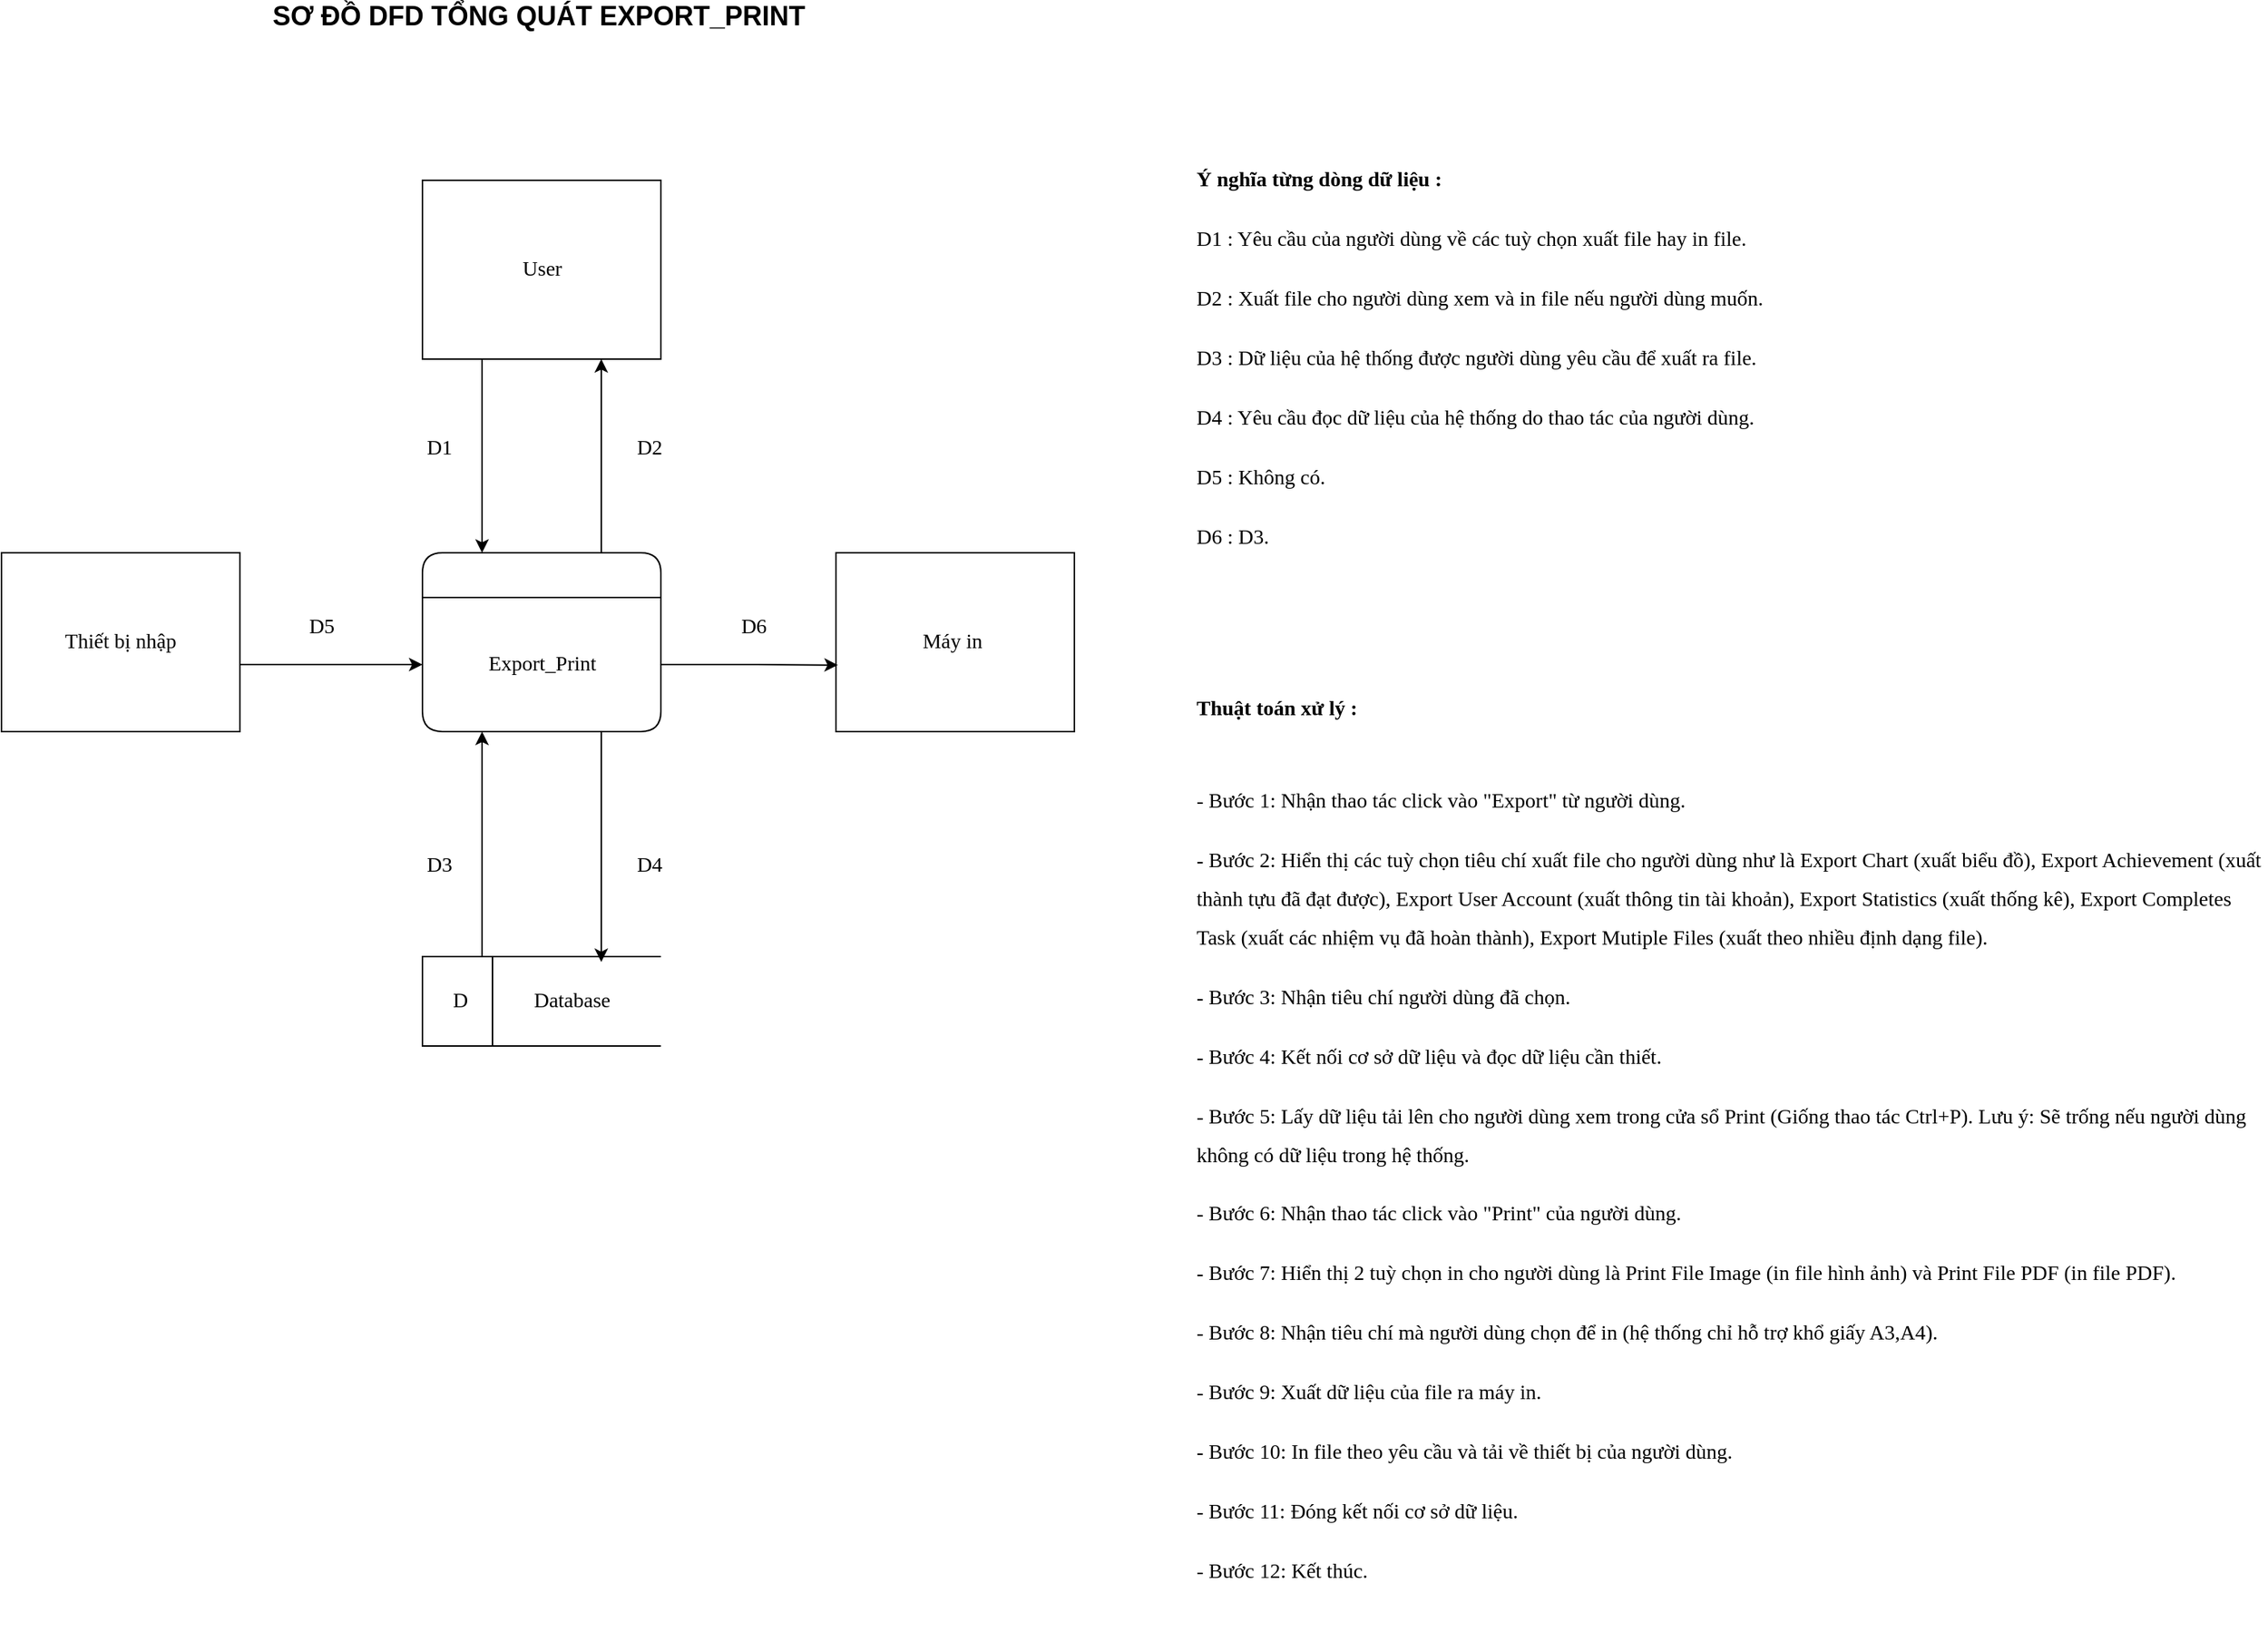<mxfile version="13.9.2" type="device"><diagram id="LyHncfJVUUQ7ihSpuBtp" name="Page-1"><mxGraphModel dx="738" dy="1677" grid="1" gridSize="10" guides="1" tooltips="1" connect="1" arrows="1" fold="1" page="1" pageScale="1" pageWidth="827" pageHeight="1169" math="0" shadow="0"><root><mxCell id="0"/><mxCell id="1" parent="0"/><mxCell id="8qcMoCoU_8cXBe1GnI__-13" style="edgeStyle=orthogonalEdgeStyle;rounded=0;orthogonalLoop=1;jettySize=auto;html=1;exitX=0.75;exitY=0;exitDx=0;exitDy=0;entryX=0.75;entryY=1;entryDx=0;entryDy=0;" parent="1" source="8qcMoCoU_8cXBe1GnI__-1" target="8qcMoCoU_8cXBe1GnI__-3" edge="1"><mxGeometry relative="1" as="geometry"/></mxCell><mxCell id="8qcMoCoU_8cXBe1GnI__-1" value="" style="swimlane;childLayout=stackLayout;horizontal=1;startSize=30;horizontalStack=0;rounded=1;fontSize=14;fontStyle=0;strokeWidth=1;resizeParent=0;resizeLast=1;shadow=0;dashed=0;align=center;html=1;fontFamily=Verdana;" parent="1" vertex="1"><mxGeometry x="402.5" y="-760" width="160" height="120" as="geometry"><mxRectangle x="160" y="200" width="50" height="30" as="alternateBounds"/></mxGeometry></mxCell><mxCell id="8qcMoCoU_8cXBe1GnI__-2" value="Export_Print" style="text;html=1;strokeColor=none;fillColor=none;align=center;verticalAlign=middle;whiteSpace=wrap;rounded=0;fontFamily=Verdana;fontSize=14;" parent="8qcMoCoU_8cXBe1GnI__-1" vertex="1"><mxGeometry y="30" width="160" height="90" as="geometry"/></mxCell><mxCell id="8qcMoCoU_8cXBe1GnI__-12" style="edgeStyle=orthogonalEdgeStyle;rounded=0;orthogonalLoop=1;jettySize=auto;html=1;exitX=0.25;exitY=1;exitDx=0;exitDy=0;entryX=0.25;entryY=0;entryDx=0;entryDy=0;" parent="1" source="8qcMoCoU_8cXBe1GnI__-3" target="8qcMoCoU_8cXBe1GnI__-1" edge="1"><mxGeometry relative="1" as="geometry"/></mxCell><mxCell id="8qcMoCoU_8cXBe1GnI__-3" value="User" style="rounded=0;whiteSpace=wrap;html=1;fontFamily=Verdana;fontSize=14;" parent="1" vertex="1"><mxGeometry x="402.5" y="-1010" width="160" height="120" as="geometry"/></mxCell><mxCell id="8qcMoCoU_8cXBe1GnI__-5" value="" style="group" parent="1" vertex="1" connectable="0"><mxGeometry x="402.5" y="-490" width="160" height="61" as="geometry"/></mxCell><mxCell id="8qcMoCoU_8cXBe1GnI__-6" value="" style="strokeWidth=1;html=1;shape=mxgraph.flowchart.annotation_1;align=left;pointerEvents=1;" parent="8qcMoCoU_8cXBe1GnI__-5" vertex="1"><mxGeometry y="1" width="160" height="60" as="geometry"/></mxCell><mxCell id="8qcMoCoU_8cXBe1GnI__-7" value="" style="endArrow=none;html=1;fontFamily=Verdana;fontSize=14;" parent="8qcMoCoU_8cXBe1GnI__-5" edge="1"><mxGeometry width="50" height="50" relative="1" as="geometry"><mxPoint x="47" y="60.5" as="sourcePoint"/><mxPoint x="47" y="0.5" as="targetPoint"/></mxGeometry></mxCell><mxCell id="8qcMoCoU_8cXBe1GnI__-8" value="D" style="text;html=1;strokeColor=none;fillColor=none;align=center;verticalAlign=middle;whiteSpace=wrap;rounded=0;fontFamily=Verdana;fontSize=14;" parent="8qcMoCoU_8cXBe1GnI__-5" vertex="1"><mxGeometry x="10" y="20.5" width="30" height="20" as="geometry"/></mxCell><mxCell id="8qcMoCoU_8cXBe1GnI__-9" value="Database" style="text;html=1;strokeColor=none;fillColor=none;align=center;verticalAlign=middle;whiteSpace=wrap;rounded=0;fontFamily=Verdana;fontSize=14;" parent="8qcMoCoU_8cXBe1GnI__-5" vertex="1"><mxGeometry x="60" y="21" width="80" height="20" as="geometry"/></mxCell><mxCell id="8qcMoCoU_8cXBe1GnI__-10" value="D1" style="text;html=1;strokeColor=none;fillColor=none;align=center;verticalAlign=middle;whiteSpace=wrap;rounded=0;fontFamily=Verdana;fontSize=14;" parent="1" vertex="1"><mxGeometry x="389" y="-850" width="50" height="40" as="geometry"/></mxCell><mxCell id="8qcMoCoU_8cXBe1GnI__-11" value="&lt;font style=&quot;font-size: 18px&quot;&gt;&lt;b&gt;SƠ&amp;nbsp;ĐỒ DFD TỔNG QUÁT EXPORT_PRINT&lt;/b&gt;&lt;/font&gt;" style="text;html=1;strokeColor=none;fillColor=none;align=left;verticalAlign=middle;whiteSpace=wrap;rounded=0;" parent="1" vertex="1"><mxGeometry x="300" y="-1130" width="365" height="20" as="geometry"/></mxCell><mxCell id="8qcMoCoU_8cXBe1GnI__-14" style="edgeStyle=orthogonalEdgeStyle;rounded=0;orthogonalLoop=1;jettySize=auto;html=1;exitX=0.75;exitY=1;exitDx=0;exitDy=0;entryX=0.75;entryY=0.061;entryDx=0;entryDy=0;entryPerimeter=0;" parent="1" source="8qcMoCoU_8cXBe1GnI__-2" target="8qcMoCoU_8cXBe1GnI__-6" edge="1"><mxGeometry relative="1" as="geometry"/></mxCell><mxCell id="8qcMoCoU_8cXBe1GnI__-15" style="edgeStyle=orthogonalEdgeStyle;rounded=0;orthogonalLoop=1;jettySize=auto;html=1;exitX=0.5;exitY=0;exitDx=0;exitDy=0;exitPerimeter=0;entryX=0.25;entryY=1;entryDx=0;entryDy=0;" parent="1" source="8qcMoCoU_8cXBe1GnI__-6" target="8qcMoCoU_8cXBe1GnI__-2" edge="1"><mxGeometry relative="1" as="geometry"><Array as="points"><mxPoint x="443" y="-489"/></Array></mxGeometry></mxCell><mxCell id="8qcMoCoU_8cXBe1GnI__-24" style="edgeStyle=orthogonalEdgeStyle;rounded=0;orthogonalLoop=1;jettySize=auto;html=1;exitX=1;exitY=0.5;exitDx=0;exitDy=0;entryX=0;entryY=0.5;entryDx=0;entryDy=0;" parent="1" source="8qcMoCoU_8cXBe1GnI__-16" target="8qcMoCoU_8cXBe1GnI__-2" edge="1"><mxGeometry relative="1" as="geometry"><Array as="points"><mxPoint x="240" y="-685"/></Array></mxGeometry></mxCell><mxCell id="8qcMoCoU_8cXBe1GnI__-16" value="Thiết bị nhập" style="rounded=0;whiteSpace=wrap;html=1;fontFamily=Verdana;fontSize=14;" parent="1" vertex="1"><mxGeometry x="120" y="-760" width="160" height="120" as="geometry"/></mxCell><mxCell id="8qcMoCoU_8cXBe1GnI__-17" value="Máy in&amp;nbsp;" style="rounded=0;whiteSpace=wrap;html=1;fontFamily=Verdana;fontSize=14;" parent="1" vertex="1"><mxGeometry x="680" y="-760" width="160" height="120" as="geometry"/></mxCell><mxCell id="8qcMoCoU_8cXBe1GnI__-23" style="edgeStyle=orthogonalEdgeStyle;rounded=0;orthogonalLoop=1;jettySize=auto;html=1;entryX=0.008;entryY=0.628;entryDx=0;entryDy=0;entryPerimeter=0;" parent="1" source="8qcMoCoU_8cXBe1GnI__-2" target="8qcMoCoU_8cXBe1GnI__-17" edge="1"><mxGeometry relative="1" as="geometry"/></mxCell><mxCell id="8qcMoCoU_8cXBe1GnI__-25" value="D2" style="text;html=1;strokeColor=none;fillColor=none;align=center;verticalAlign=middle;whiteSpace=wrap;rounded=0;fontFamily=Verdana;fontSize=14;" parent="1" vertex="1"><mxGeometry x="530" y="-850" width="50" height="40" as="geometry"/></mxCell><mxCell id="8qcMoCoU_8cXBe1GnI__-26" value="D6" style="text;html=1;strokeColor=none;fillColor=none;align=center;verticalAlign=middle;whiteSpace=wrap;rounded=0;fontFamily=Verdana;fontSize=14;" parent="1" vertex="1"><mxGeometry x="600" y="-730" width="50" height="40" as="geometry"/></mxCell><mxCell id="8qcMoCoU_8cXBe1GnI__-27" value="D4" style="text;html=1;strokeColor=none;fillColor=none;align=center;verticalAlign=middle;whiteSpace=wrap;rounded=0;fontFamily=Verdana;fontSize=14;" parent="1" vertex="1"><mxGeometry x="530" y="-570" width="50" height="40" as="geometry"/></mxCell><mxCell id="8qcMoCoU_8cXBe1GnI__-28" value="D3" style="text;html=1;strokeColor=none;fillColor=none;align=center;verticalAlign=middle;whiteSpace=wrap;rounded=0;fontFamily=Verdana;fontSize=14;" parent="1" vertex="1"><mxGeometry x="389" y="-570" width="50" height="40" as="geometry"/></mxCell><mxCell id="8qcMoCoU_8cXBe1GnI__-29" value="D5" style="text;html=1;strokeColor=none;fillColor=none;align=center;verticalAlign=middle;whiteSpace=wrap;rounded=0;fontFamily=Verdana;fontSize=14;" parent="1" vertex="1"><mxGeometry x="310" y="-730" width="50" height="40" as="geometry"/></mxCell><mxCell id="8qcMoCoU_8cXBe1GnI__-30" value="&lt;b&gt;Ý nghĩa từng dòng dữ liệu :&lt;/b&gt;" style="text;html=1;strokeColor=none;fillColor=none;align=left;verticalAlign=middle;whiteSpace=wrap;rounded=0;fontFamily=Verdana;fontSize=14;" parent="1" vertex="1"><mxGeometry x="920" y="-1030" width="240" height="40" as="geometry"/></mxCell><mxCell id="8qcMoCoU_8cXBe1GnI__-31" value="D1 : Yêu cầu của người dùng về các tuỳ chọn xuất file hay in file." style="text;html=1;strokeColor=none;fillColor=none;align=left;verticalAlign=middle;whiteSpace=wrap;rounded=0;fontFamily=Verdana;fontSize=14;" parent="1" vertex="1"><mxGeometry x="920" y="-990" width="470" height="40" as="geometry"/></mxCell><mxCell id="8qcMoCoU_8cXBe1GnI__-32" value="D2 : Xuất file cho người dùng xem và in file nếu người dùng muốn." style="text;html=1;strokeColor=none;fillColor=none;align=left;verticalAlign=middle;whiteSpace=wrap;rounded=0;fontFamily=Verdana;fontSize=14;" parent="1" vertex="1"><mxGeometry x="920" y="-950" width="480" height="40" as="geometry"/></mxCell><mxCell id="8qcMoCoU_8cXBe1GnI__-34" value="D3 : Dữ liệu của hệ thống&amp;nbsp;được người dùng yêu cầu&amp;nbsp;để xuất ra file." style="text;html=1;strokeColor=none;fillColor=none;align=left;verticalAlign=middle;whiteSpace=wrap;rounded=0;fontFamily=Verdana;fontSize=14;" parent="1" vertex="1"><mxGeometry x="920" y="-910" width="510" height="40" as="geometry"/></mxCell><mxCell id="8qcMoCoU_8cXBe1GnI__-35" value="D4 : Yêu cầu&amp;nbsp;đọc dữ liệu của hệ thống do thao tác của người dùng." style="text;html=1;strokeColor=none;fillColor=none;align=left;verticalAlign=middle;whiteSpace=wrap;rounded=0;fontFamily=Verdana;fontSize=14;" parent="1" vertex="1"><mxGeometry x="920" y="-870" width="490" height="40" as="geometry"/></mxCell><mxCell id="8qcMoCoU_8cXBe1GnI__-36" value="D5 : Không có." style="text;html=1;strokeColor=none;fillColor=none;align=left;verticalAlign=middle;whiteSpace=wrap;rounded=0;fontFamily=Verdana;fontSize=14;" parent="1" vertex="1"><mxGeometry x="920" y="-830" width="150" height="40" as="geometry"/></mxCell><mxCell id="8qcMoCoU_8cXBe1GnI__-37" value="D6 : D3." style="text;html=1;strokeColor=none;fillColor=none;align=left;verticalAlign=middle;whiteSpace=wrap;rounded=0;fontFamily=Verdana;fontSize=14;" parent="1" vertex="1"><mxGeometry x="920" y="-790" width="100" height="40" as="geometry"/></mxCell><mxCell id="8qcMoCoU_8cXBe1GnI__-39" value="&lt;b&gt;Thuật toán xử lý :&lt;/b&gt;" style="text;html=1;strokeColor=none;fillColor=none;align=left;verticalAlign=middle;whiteSpace=wrap;rounded=0;fontFamily=Verdana;fontSize=14;" parent="1" vertex="1"><mxGeometry x="920" y="-670" width="160" height="30" as="geometry"/></mxCell><mxCell id="8qcMoCoU_8cXBe1GnI__-40" value="&lt;p style=&quot;line-height: 185%&quot;&gt;- Bước 1: Nhận thao tác click vào &quot;Export&quot; từ người dùng.&lt;/p&gt;&lt;p style=&quot;line-height: 185%&quot;&gt;- Bước 2: Hiển thị các tuỳ chọn tiêu chí xuất file cho người dùng như là Export Chart (xuất biểu đồ), Export Achievement (xuất thành tựu đã đạt được), Export User Account (xuất thông tin tài khoản), Export Statistics (xuất thống kê), Export Completes Task (xuất các nhiệm vụ đã hoàn thành), Export Mutiple Files (xuất theo nhiều định dạng file).&lt;/p&gt;&lt;p style=&quot;line-height: 185%&quot;&gt;- Bước 3: Nhận tiêu chí người dùng&amp;nbsp;đã chọn.&lt;/p&gt;&lt;p style=&quot;line-height: 185%&quot;&gt;- Bước 4: Kết nối cơ sở dữ liệu và đọc dữ liệu cần thiết.&lt;/p&gt;&lt;p style=&quot;line-height: 185%&quot;&gt;- Bước 5: Lấy dữ liệu tải lên cho người dùng xem trong cửa sổ Print (Giống thao tác Ctrl+P). Lưu&amp;nbsp;ý: Sẽ trống nếu người dùng không có dữ liệu trong hệ thống.&amp;nbsp;&lt;/p&gt;&lt;p style=&quot;line-height: 185%&quot;&gt;- Bước 6: Nhận thao tác click vào &quot;Print&quot; của người dùng.&lt;/p&gt;&lt;p style=&quot;line-height: 185%&quot;&gt;- Bước 7: Hiển thị 2 tuỳ chọn in cho người dùng là Print File Image (in file hình ảnh) và Print File PDF (in file PDF).&lt;/p&gt;&lt;p style=&quot;line-height: 185%&quot;&gt;- Bước 8: Nhận tiêu chí mà người dùng chọn&amp;nbsp;để in (hệ thống chỉ hỗ trợ khổ giấy A3,A4).&lt;/p&gt;&lt;p style=&quot;line-height: 185%&quot;&gt;- Bước 9: Xuất dữ liệu của file ra máy in.&lt;/p&gt;&lt;p style=&quot;line-height: 185%&quot;&gt;- Bước 10: In file theo yêu cầu và tải về thiết bị của người dùng.&amp;nbsp;&lt;br&gt;&lt;/p&gt;&lt;p style=&quot;line-height: 185%&quot;&gt;- Bước 11:&amp;nbsp;Đóng kết nối cơ sở dữ liệu.&lt;/p&gt;&lt;p style=&quot;line-height: 185%&quot;&gt;- Bước 12: Kết thúc.&lt;/p&gt;" style="text;html=1;strokeColor=none;fillColor=none;align=left;verticalAlign=middle;whiteSpace=wrap;rounded=0;fontFamily=Verdana;fontSize=14;" parent="1" vertex="1"><mxGeometry x="920" y="-640" width="720" height="610" as="geometry"/></mxCell></root></mxGraphModel></diagram></mxfile>